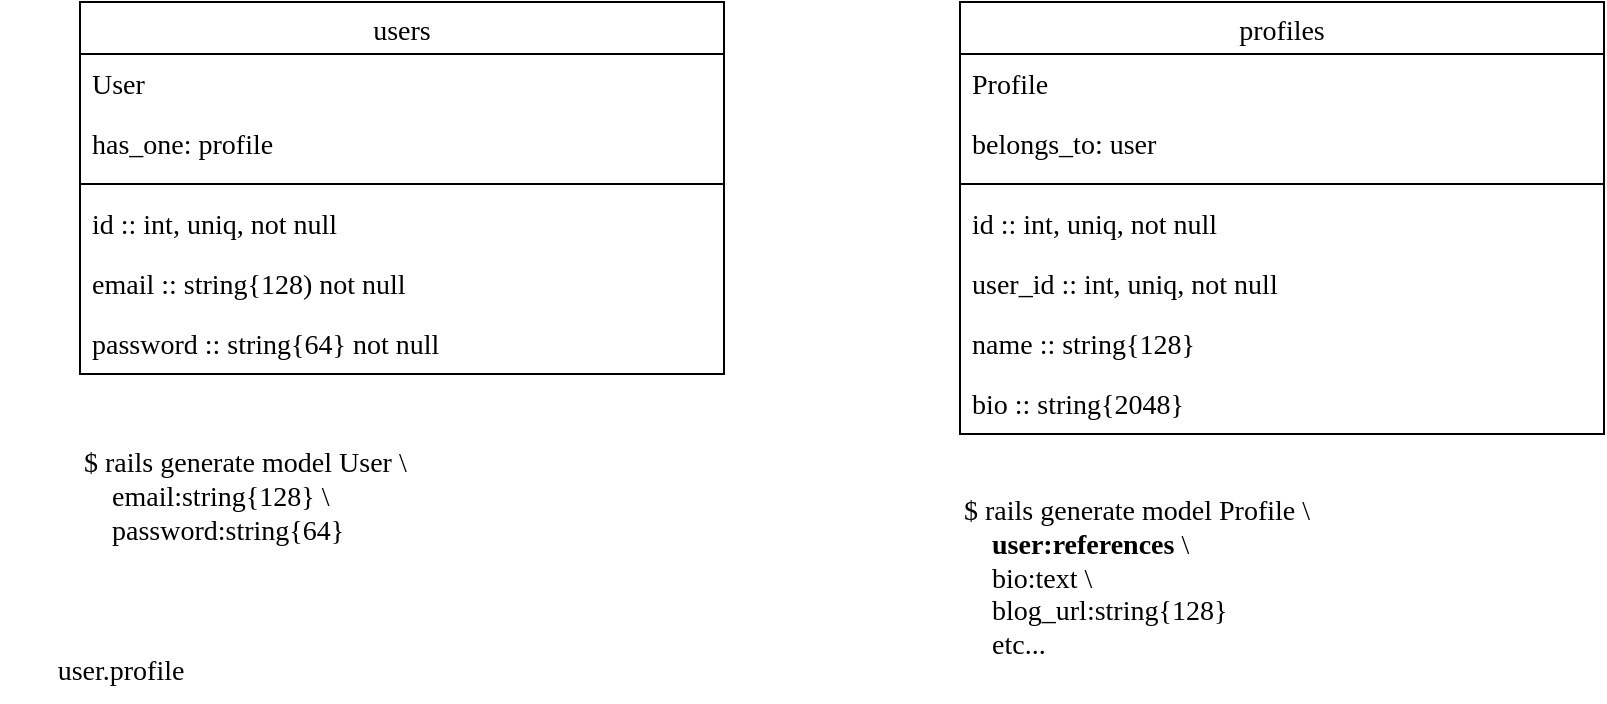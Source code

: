 <mxfile version="20.8.10" type="device"><diagram name="user-profile" id="8fHDFliHAkqXWNchulDo"><mxGraphModel dx="1434" dy="2020" grid="1" gridSize="10" guides="1" tooltips="1" connect="0" arrows="1" fold="1" page="1" pageScale="1" pageWidth="827" pageHeight="1169" math="0" shadow="0"><root><mxCell id="0"/><mxCell id="1" parent="0"/><mxCell id="7sDyCBa-G0pRZG_jnaQH-1" value="$ rails generate model User \&lt;br&gt;&amp;nbsp; &amp;nbsp; email:string{128} \&lt;br&gt;&amp;nbsp; &amp;nbsp; password:string{64}" style="text;whiteSpace=wrap;html=1;fontSize=14;fontFamily=Source Code Pro;" vertex="1" parent="1"><mxGeometry x="120" y="-864" width="280" height="70" as="geometry"/></mxCell><mxCell id="7sDyCBa-G0pRZG_jnaQH-2" value="$ rails generate model Profile \&lt;br&gt;    &lt;span class=&quot;notion-enable-hover&quot; data-token-index=&quot;1&quot; style=&quot;font-weight:600&quot;&gt;&amp;nbsp; &amp;nbsp; user:references&lt;/span&gt; \&lt;br&gt;&amp;nbsp; &amp;nbsp; bio:text \&lt;br&gt;&amp;nbsp; &amp;nbsp; blog_url:string{128}&lt;br&gt;&amp;nbsp; &amp;nbsp; etc..." style="text;whiteSpace=wrap;html=1;fontSize=14;fontFamily=Source Code Pro;" vertex="1" parent="1"><mxGeometry x="560" y="-840" width="300" height="90" as="geometry"/></mxCell><mxCell id="7sDyCBa-G0pRZG_jnaQH-3" value="user.profile" style="text;html=1;align=center;verticalAlign=middle;resizable=0;points=[];autosize=1;strokeColor=none;fillColor=none;fontSize=14;fontFamily=Source Code Pro;" vertex="1" parent="1"><mxGeometry x="80" y="-760" width="120" height="30" as="geometry"/></mxCell><mxCell id="7sDyCBa-G0pRZG_jnaQH-5" value="users" style="swimlane;fontStyle=0;childLayout=stackLayout;horizontal=1;startSize=26;horizontalStack=0;resizeParent=1;resizeParentMax=0;resizeLast=0;collapsible=1;marginBottom=0;align=center;fontSize=14;fontFamily=Source Code Pro;" vertex="1" parent="1"><mxGeometry x="120" y="-1080" width="322" height="186" as="geometry"/></mxCell><mxCell id="7sDyCBa-G0pRZG_jnaQH-6" value="User" style="text;strokeColor=none;fillColor=none;spacingLeft=4;spacingRight=4;overflow=hidden;rotatable=0;points=[[0,0.5],[1,0.5]];portConstraint=eastwest;fontSize=14;fontFamily=Source Code Pro;" vertex="1" parent="7sDyCBa-G0pRZG_jnaQH-5"><mxGeometry y="26" width="322" height="30" as="geometry"/></mxCell><mxCell id="7sDyCBa-G0pRZG_jnaQH-7" value="has_one: profile" style="text;strokeColor=none;fillColor=none;spacingLeft=4;spacingRight=4;overflow=hidden;rotatable=0;points=[[0,0.5],[1,0.5]];portConstraint=eastwest;fontSize=14;fontFamily=Source Code Pro;" vertex="1" parent="7sDyCBa-G0pRZG_jnaQH-5"><mxGeometry y="56" width="322" height="30" as="geometry"/></mxCell><mxCell id="7sDyCBa-G0pRZG_jnaQH-8" value="" style="line;strokeWidth=1;rotatable=0;dashed=0;labelPosition=right;align=left;verticalAlign=middle;spacingTop=0;spacingLeft=6;points=[];portConstraint=eastwest;fontFamily=Source Code Pro;fontSize=14;" vertex="1" parent="7sDyCBa-G0pRZG_jnaQH-5"><mxGeometry y="86" width="322" height="10" as="geometry"/></mxCell><mxCell id="7sDyCBa-G0pRZG_jnaQH-9" value="id :: int, uniq, not null" style="text;strokeColor=none;fillColor=none;spacingLeft=4;spacingRight=4;overflow=hidden;rotatable=0;points=[[0,0.5],[1,0.5]];portConstraint=eastwest;fontSize=14;fontFamily=Source Code Pro;" vertex="1" parent="7sDyCBa-G0pRZG_jnaQH-5"><mxGeometry y="96" width="322" height="30" as="geometry"/></mxCell><mxCell id="7sDyCBa-G0pRZG_jnaQH-10" value="email :: string{128) not null" style="text;strokeColor=none;fillColor=none;spacingLeft=4;spacingRight=4;overflow=hidden;rotatable=0;points=[[0,0.5],[1,0.5]];portConstraint=eastwest;fontSize=14;fontFamily=Source Code Pro;" vertex="1" parent="7sDyCBa-G0pRZG_jnaQH-5"><mxGeometry y="126" width="322" height="30" as="geometry"/></mxCell><mxCell id="7sDyCBa-G0pRZG_jnaQH-11" value="password :: string{64} not null" style="text;strokeColor=none;fillColor=none;spacingLeft=4;spacingRight=4;overflow=hidden;rotatable=0;points=[[0,0.5],[1,0.5]];portConstraint=eastwest;fontSize=14;fontFamily=Source Code Pro;" vertex="1" parent="7sDyCBa-G0pRZG_jnaQH-5"><mxGeometry y="156" width="322" height="30" as="geometry"/></mxCell><mxCell id="7sDyCBa-G0pRZG_jnaQH-12" value="profiles" style="swimlane;fontStyle=0;childLayout=stackLayout;horizontal=1;startSize=26;horizontalStack=0;resizeParent=1;resizeParentMax=0;resizeLast=0;collapsible=1;marginBottom=0;align=center;fontSize=14;fontFamily=Source Code Pro;" vertex="1" parent="1"><mxGeometry x="560" y="-1080" width="322" height="216" as="geometry"/></mxCell><mxCell id="7sDyCBa-G0pRZG_jnaQH-13" value="Profile" style="text;strokeColor=none;fillColor=none;spacingLeft=4;spacingRight=4;overflow=hidden;rotatable=0;points=[[0,0.5],[1,0.5]];portConstraint=eastwest;fontSize=14;fontFamily=Source Code Pro;" vertex="1" parent="7sDyCBa-G0pRZG_jnaQH-12"><mxGeometry y="26" width="322" height="30" as="geometry"/></mxCell><mxCell id="7sDyCBa-G0pRZG_jnaQH-14" value="belongs_to: user" style="text;strokeColor=none;fillColor=none;spacingLeft=4;spacingRight=4;overflow=hidden;rotatable=0;points=[[0,0.5],[1,0.5]];portConstraint=eastwest;fontSize=14;fontFamily=Source Code Pro;" vertex="1" parent="7sDyCBa-G0pRZG_jnaQH-12"><mxGeometry y="56" width="322" height="30" as="geometry"/></mxCell><mxCell id="7sDyCBa-G0pRZG_jnaQH-15" value="" style="line;strokeWidth=1;rotatable=0;dashed=0;labelPosition=right;align=left;verticalAlign=middle;spacingTop=0;spacingLeft=6;points=[];portConstraint=eastwest;fontFamily=Source Code Pro;fontSize=14;" vertex="1" parent="7sDyCBa-G0pRZG_jnaQH-12"><mxGeometry y="86" width="322" height="10" as="geometry"/></mxCell><mxCell id="7sDyCBa-G0pRZG_jnaQH-16" value="id :: int, uniq, not null" style="text;strokeColor=none;fillColor=none;spacingLeft=4;spacingRight=4;overflow=hidden;rotatable=0;points=[[0,0.5],[1,0.5]];portConstraint=eastwest;fontSize=14;fontFamily=Source Code Pro;" vertex="1" parent="7sDyCBa-G0pRZG_jnaQH-12"><mxGeometry y="96" width="322" height="30" as="geometry"/></mxCell><mxCell id="7sDyCBa-G0pRZG_jnaQH-17" value="user_id :: int, uniq, not null" style="text;strokeColor=none;fillColor=none;spacingLeft=4;spacingRight=4;overflow=hidden;rotatable=0;points=[[0,0.5],[1,0.5]];portConstraint=eastwest;fontSize=14;fontFamily=Source Code Pro;" vertex="1" parent="7sDyCBa-G0pRZG_jnaQH-12"><mxGeometry y="126" width="322" height="30" as="geometry"/></mxCell><mxCell id="7sDyCBa-G0pRZG_jnaQH-18" value="name :: string{128}" style="text;strokeColor=none;fillColor=none;spacingLeft=4;spacingRight=4;overflow=hidden;rotatable=0;points=[[0,0.5],[1,0.5]];portConstraint=eastwest;fontSize=14;fontFamily=Source Code Pro;" vertex="1" parent="7sDyCBa-G0pRZG_jnaQH-12"><mxGeometry y="156" width="322" height="30" as="geometry"/></mxCell><mxCell id="7sDyCBa-G0pRZG_jnaQH-19" value="bio :: string{2048}" style="text;strokeColor=none;fillColor=none;spacingLeft=4;spacingRight=4;overflow=hidden;rotatable=0;points=[[0,0.5],[1,0.5]];portConstraint=eastwest;fontSize=14;fontFamily=Source Code Pro;" vertex="1" parent="7sDyCBa-G0pRZG_jnaQH-12"><mxGeometry y="186" width="322" height="30" as="geometry"/></mxCell></root></mxGraphModel></diagram></mxfile>